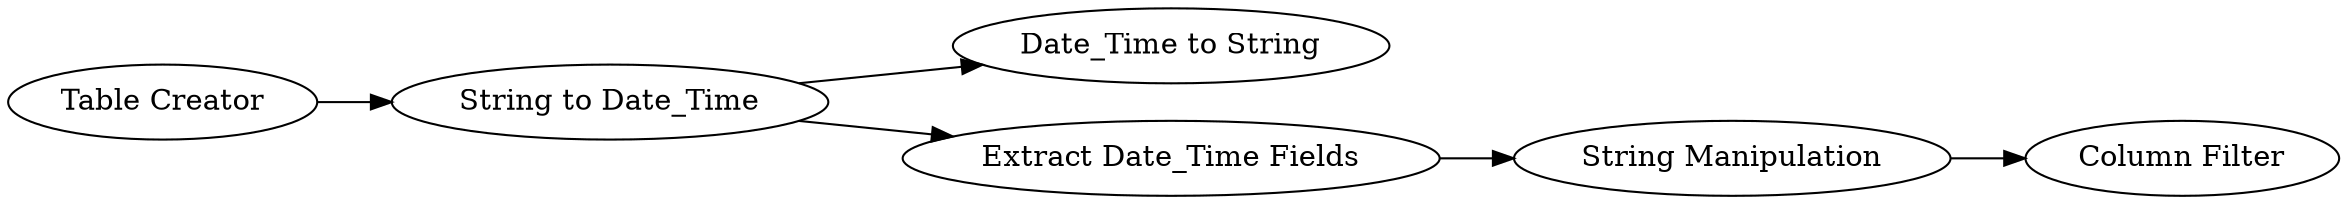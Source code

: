 digraph {
	"1645417023214583744_6" [label="Date_Time to String"]
	"1645417023214583744_2" [label="String to Date_Time"]
	"1645417023214583744_3" [label="Extract Date_Time Fields"]
	"1645417023214583744_1" [label="Table Creator"]
	"1645417023214583744_5" [label="Column Filter"]
	"1645417023214583744_4" [label="String Manipulation"]
	"1645417023214583744_2" -> "1645417023214583744_3"
	"1645417023214583744_3" -> "1645417023214583744_4"
	"1645417023214583744_1" -> "1645417023214583744_2"
	"1645417023214583744_2" -> "1645417023214583744_6"
	"1645417023214583744_4" -> "1645417023214583744_5"
	rankdir=LR
}
